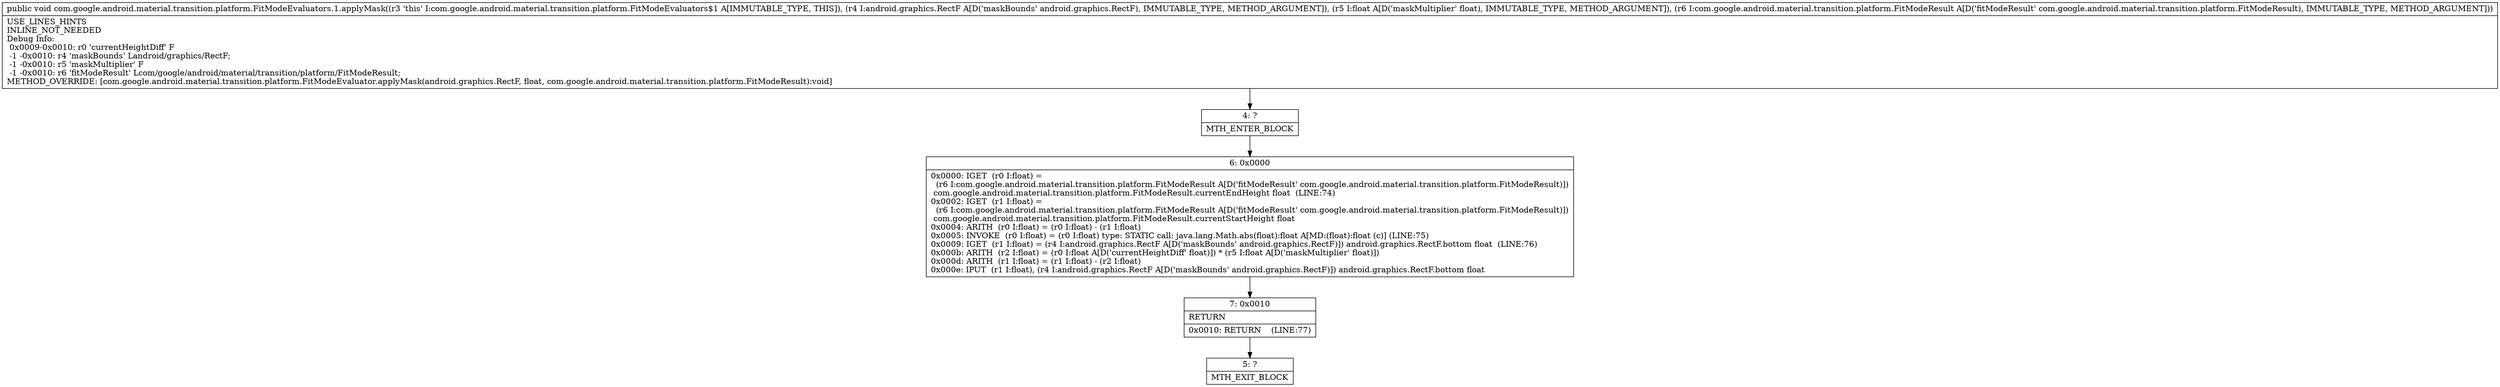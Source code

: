 digraph "CFG forcom.google.android.material.transition.platform.FitModeEvaluators.1.applyMask(Landroid\/graphics\/RectF;FLcom\/google\/android\/material\/transition\/platform\/FitModeResult;)V" {
Node_4 [shape=record,label="{4\:\ ?|MTH_ENTER_BLOCK\l}"];
Node_6 [shape=record,label="{6\:\ 0x0000|0x0000: IGET  (r0 I:float) = \l  (r6 I:com.google.android.material.transition.platform.FitModeResult A[D('fitModeResult' com.google.android.material.transition.platform.FitModeResult)])\l com.google.android.material.transition.platform.FitModeResult.currentEndHeight float  (LINE:74)\l0x0002: IGET  (r1 I:float) = \l  (r6 I:com.google.android.material.transition.platform.FitModeResult A[D('fitModeResult' com.google.android.material.transition.platform.FitModeResult)])\l com.google.android.material.transition.platform.FitModeResult.currentStartHeight float \l0x0004: ARITH  (r0 I:float) = (r0 I:float) \- (r1 I:float) \l0x0005: INVOKE  (r0 I:float) = (r0 I:float) type: STATIC call: java.lang.Math.abs(float):float A[MD:(float):float (c)] (LINE:75)\l0x0009: IGET  (r1 I:float) = (r4 I:android.graphics.RectF A[D('maskBounds' android.graphics.RectF)]) android.graphics.RectF.bottom float  (LINE:76)\l0x000b: ARITH  (r2 I:float) = (r0 I:float A[D('currentHeightDiff' float)]) * (r5 I:float A[D('maskMultiplier' float)]) \l0x000d: ARITH  (r1 I:float) = (r1 I:float) \- (r2 I:float) \l0x000e: IPUT  (r1 I:float), (r4 I:android.graphics.RectF A[D('maskBounds' android.graphics.RectF)]) android.graphics.RectF.bottom float \l}"];
Node_7 [shape=record,label="{7\:\ 0x0010|RETURN\l|0x0010: RETURN    (LINE:77)\l}"];
Node_5 [shape=record,label="{5\:\ ?|MTH_EXIT_BLOCK\l}"];
MethodNode[shape=record,label="{public void com.google.android.material.transition.platform.FitModeEvaluators.1.applyMask((r3 'this' I:com.google.android.material.transition.platform.FitModeEvaluators$1 A[IMMUTABLE_TYPE, THIS]), (r4 I:android.graphics.RectF A[D('maskBounds' android.graphics.RectF), IMMUTABLE_TYPE, METHOD_ARGUMENT]), (r5 I:float A[D('maskMultiplier' float), IMMUTABLE_TYPE, METHOD_ARGUMENT]), (r6 I:com.google.android.material.transition.platform.FitModeResult A[D('fitModeResult' com.google.android.material.transition.platform.FitModeResult), IMMUTABLE_TYPE, METHOD_ARGUMENT]))  | USE_LINES_HINTS\lINLINE_NOT_NEEDED\lDebug Info:\l  0x0009\-0x0010: r0 'currentHeightDiff' F\l  \-1 \-0x0010: r4 'maskBounds' Landroid\/graphics\/RectF;\l  \-1 \-0x0010: r5 'maskMultiplier' F\l  \-1 \-0x0010: r6 'fitModeResult' Lcom\/google\/android\/material\/transition\/platform\/FitModeResult;\lMETHOD_OVERRIDE: [com.google.android.material.transition.platform.FitModeEvaluator.applyMask(android.graphics.RectF, float, com.google.android.material.transition.platform.FitModeResult):void]\l}"];
MethodNode -> Node_4;Node_4 -> Node_6;
Node_6 -> Node_7;
Node_7 -> Node_5;
}

